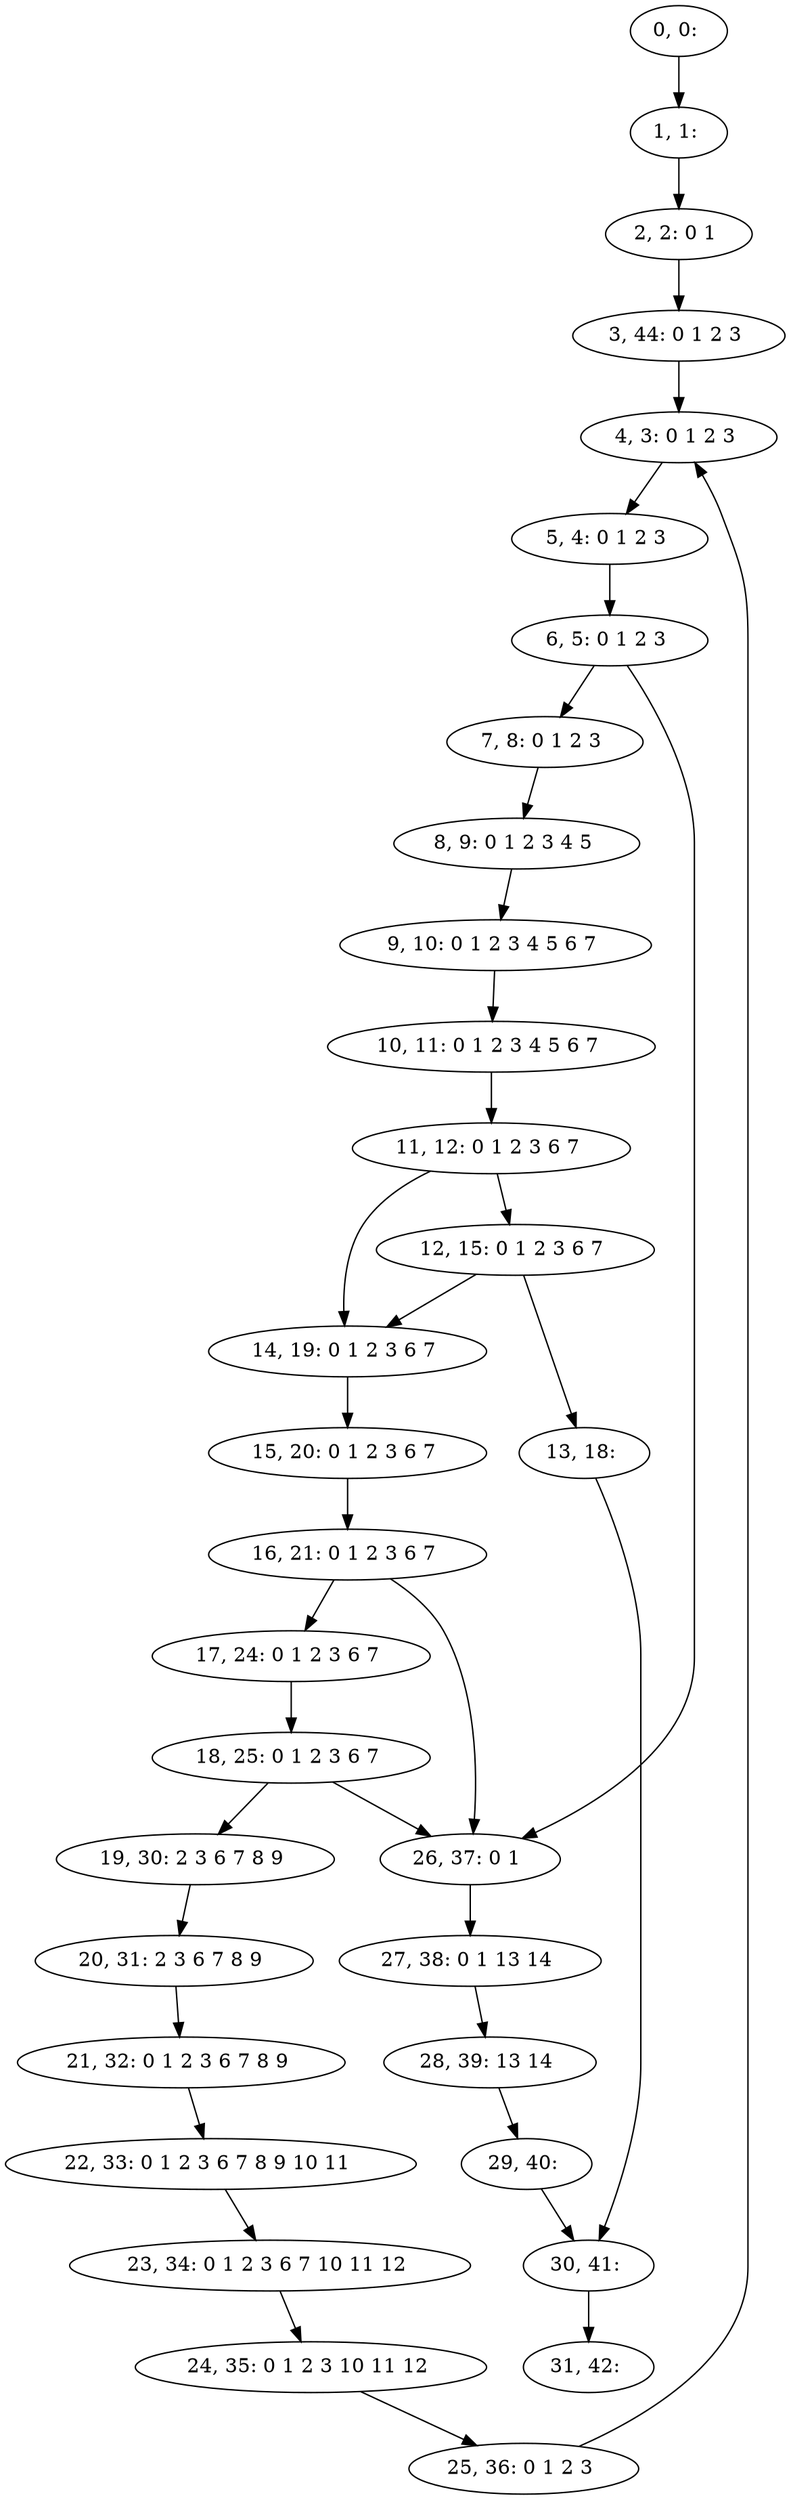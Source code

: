 digraph G {
0[label="0, 0: "];
1[label="1, 1: "];
2[label="2, 2: 0 1 "];
3[label="3, 44: 0 1 2 3 "];
4[label="4, 3: 0 1 2 3 "];
5[label="5, 4: 0 1 2 3 "];
6[label="6, 5: 0 1 2 3 "];
7[label="7, 8: 0 1 2 3 "];
8[label="8, 9: 0 1 2 3 4 5 "];
9[label="9, 10: 0 1 2 3 4 5 6 7 "];
10[label="10, 11: 0 1 2 3 4 5 6 7 "];
11[label="11, 12: 0 1 2 3 6 7 "];
12[label="12, 15: 0 1 2 3 6 7 "];
13[label="13, 18: "];
14[label="14, 19: 0 1 2 3 6 7 "];
15[label="15, 20: 0 1 2 3 6 7 "];
16[label="16, 21: 0 1 2 3 6 7 "];
17[label="17, 24: 0 1 2 3 6 7 "];
18[label="18, 25: 0 1 2 3 6 7 "];
19[label="19, 30: 2 3 6 7 8 9 "];
20[label="20, 31: 2 3 6 7 8 9 "];
21[label="21, 32: 0 1 2 3 6 7 8 9 "];
22[label="22, 33: 0 1 2 3 6 7 8 9 10 11 "];
23[label="23, 34: 0 1 2 3 6 7 10 11 12 "];
24[label="24, 35: 0 1 2 3 10 11 12 "];
25[label="25, 36: 0 1 2 3 "];
26[label="26, 37: 0 1 "];
27[label="27, 38: 0 1 13 14 "];
28[label="28, 39: 13 14 "];
29[label="29, 40: "];
30[label="30, 41: "];
31[label="31, 42: "];
0->1 ;
1->2 ;
2->3 ;
3->4 ;
4->5 ;
5->6 ;
6->7 ;
6->26 ;
7->8 ;
8->9 ;
9->10 ;
10->11 ;
11->12 ;
11->14 ;
12->13 ;
12->14 ;
13->30 ;
14->15 ;
15->16 ;
16->17 ;
16->26 ;
17->18 ;
18->19 ;
18->26 ;
19->20 ;
20->21 ;
21->22 ;
22->23 ;
23->24 ;
24->25 ;
25->4 ;
26->27 ;
27->28 ;
28->29 ;
29->30 ;
30->31 ;
}
